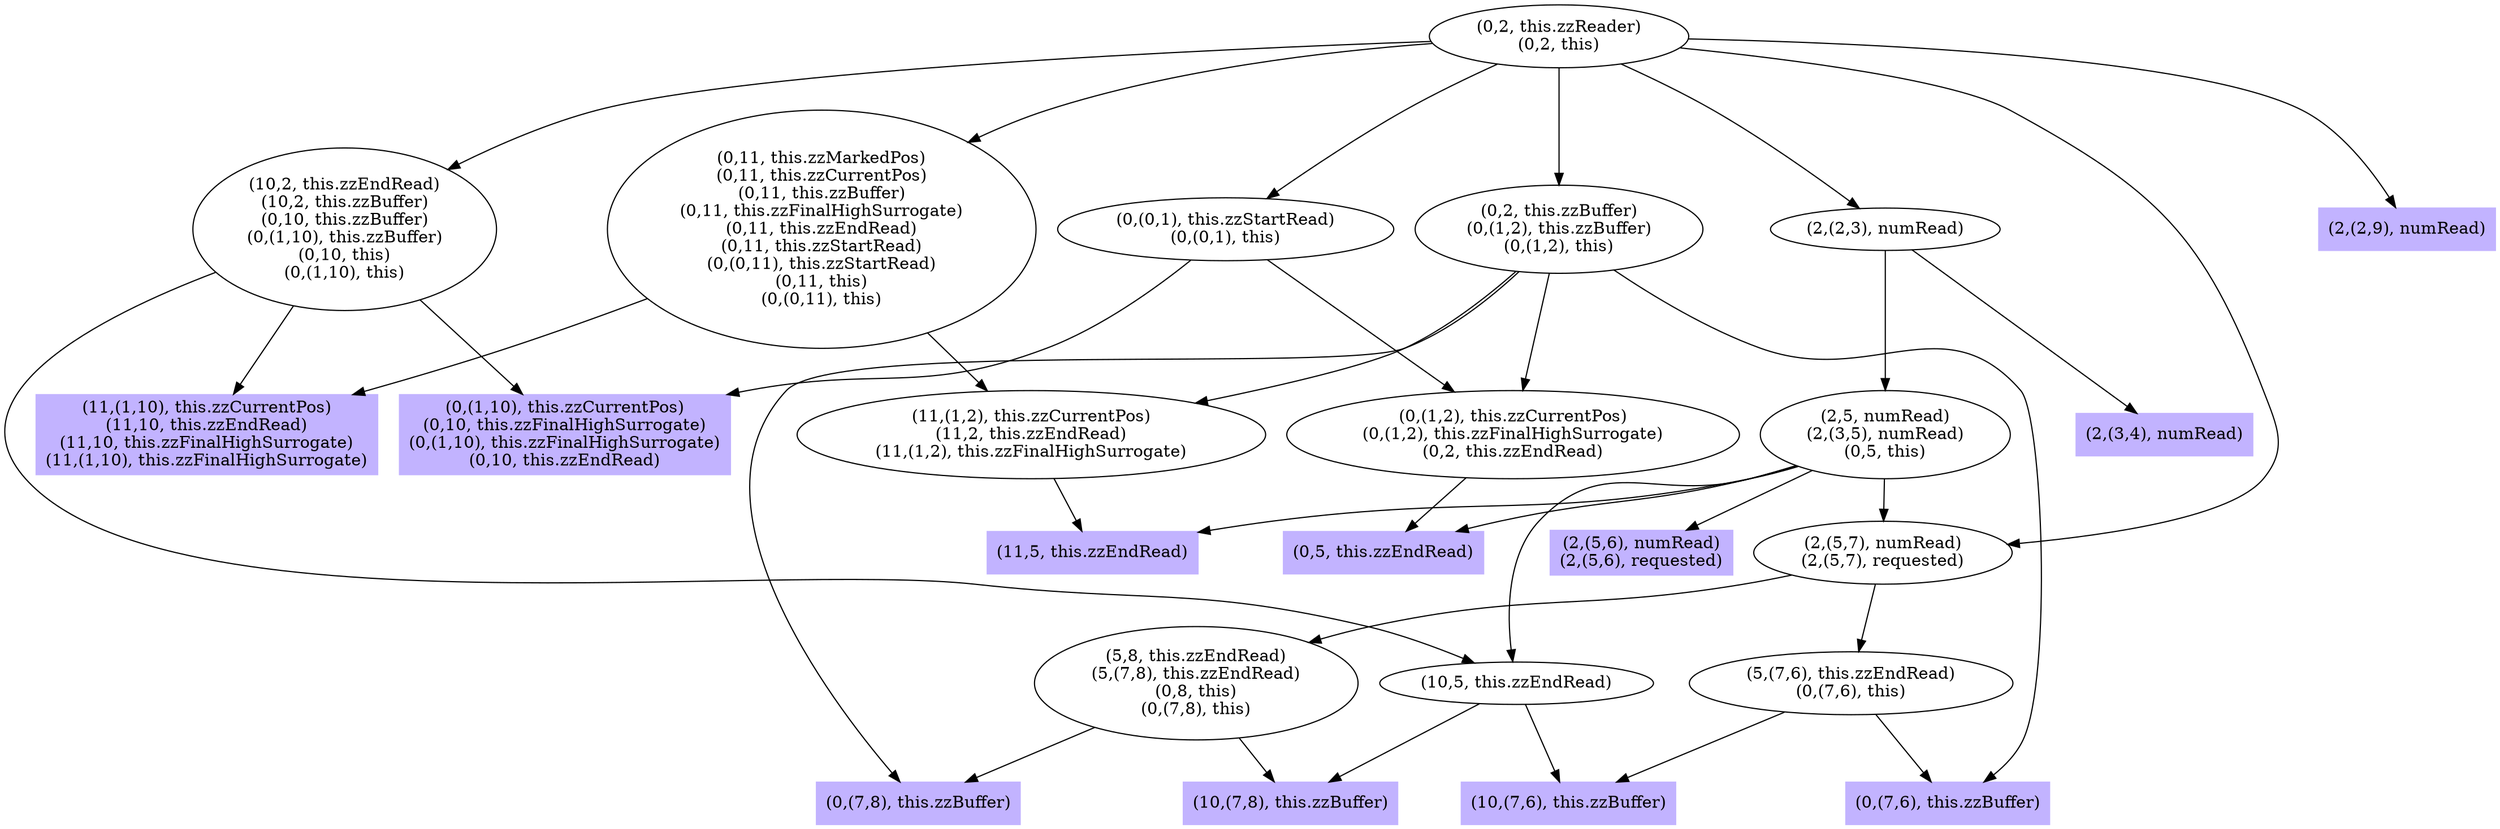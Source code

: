 digraph { 
19 [shape=box,style=filled,color=".7 .3 1.0",label="(11,(1,10), this.zzCurrentPos)\n(11,10, this.zzEndRead)\n(11,10, this.zzFinalHighSurrogate)\n(11,(1,10), this.zzFinalHighSurrogate)"];
20 [shape=box,style=filled,color=".7 .3 1.0",label="(11,5, this.zzEndRead)"];
21 [label="(11,(1,2), this.zzCurrentPos)\n(11,2, this.zzEndRead)\n(11,(1,2), this.zzFinalHighSurrogate)"];
22 [label="(0,11, this.zzMarkedPos)\n(0,11, this.zzCurrentPos)\n(0,11, this.zzBuffer)\n(0,11, this.zzFinalHighSurrogate)\n(0,11, this.zzEndRead)\n(0,11, this.zzStartRead)\n(0,(0,11), this.zzStartRead)\n(0,11, this)\n(0,(0,11), this)"];
23 [shape=box,style=filled,color=".7 .3 1.0",label="(0,5, this.zzEndRead)"];
24 [label="(0,(1,2), this.zzCurrentPos)\n(0,(1,2), this.zzFinalHighSurrogate)\n(0,2, this.zzEndRead)"];
25 [shape=box,style=filled,color=".7 .3 1.0",label="(0,(1,10), this.zzCurrentPos)\n(0,10, this.zzFinalHighSurrogate)\n(0,(1,10), this.zzFinalHighSurrogate)\n(0,10, this.zzEndRead)"];
26 [label="(0,(0,1), this.zzStartRead)\n(0,(0,1), this)"];
27 [shape=box,style=filled,color=".7 .3 1.0",label="(10,(7,8), this.zzBuffer)"];
28 [shape=box,style=filled,color=".7 .3 1.0",label="(10,(7,6), this.zzBuffer)"];
29 [label="(10,5, this.zzEndRead)"];
30 [label="(10,2, this.zzEndRead)\n(10,2, this.zzBuffer)\n(0,10, this.zzBuffer)\n(0,(1,10), this.zzBuffer)\n(0,10, this)\n(0,(1,10), this)"];
31 [shape=box,style=filled,color=".7 .3 1.0",label="(0,(7,8), this.zzBuffer)"];
32 [shape=box,style=filled,color=".7 .3 1.0",label="(0,(7,6), this.zzBuffer)"];
33 [label="(0,2, this.zzBuffer)\n(0,(1,2), this.zzBuffer)\n(0,(1,2), this)"];
34 [label="(5,8, this.zzEndRead)\n(5,(7,8), this.zzEndRead)\n(0,8, this)\n(0,(7,8), this)"];
35 [label="(5,(7,6), this.zzEndRead)\n(0,(7,6), this)"];
36 [label="(2,(5,7), numRead)\n(2,(5,7), requested)"];
37 [shape=box,style=filled,color=".7 .3 1.0",label="(2,(5,6), numRead)\n(2,(5,6), requested)"];
38 [label="(2,5, numRead)\n(2,(3,5), numRead)\n(0,5, this)"];
39 [shape=box,style=filled,color=".7 .3 1.0",label="(2,(2,9), numRead)"];
40 [shape=box,style=filled,color=".7 .3 1.0",label="(2,(3,4), numRead)"];
41 [label="(2,(2,3), numRead)"];
42 [label="(0,2, this.zzReader)\n(0,2, this)"];
21 -> 20;
22 -> 19;
22 -> 21;
24 -> 23;
26 -> 24;
26 -> 25;
29 -> 27;
29 -> 28;
30 -> 19;
30 -> 25;
30 -> 29;
33 -> 21;
33 -> 24;
33 -> 31;
33 -> 32;
34 -> 27;
34 -> 31;
35 -> 28;
35 -> 32;
36 -> 34;
36 -> 35;
38 -> 20;
38 -> 23;
38 -> 29;
38 -> 36;
38 -> 37;
41 -> 38;
41 -> 40;
42 -> 22;
42 -> 26;
42 -> 30;
42 -> 33;
42 -> 36;
42 -> 39;
42 -> 41;
}